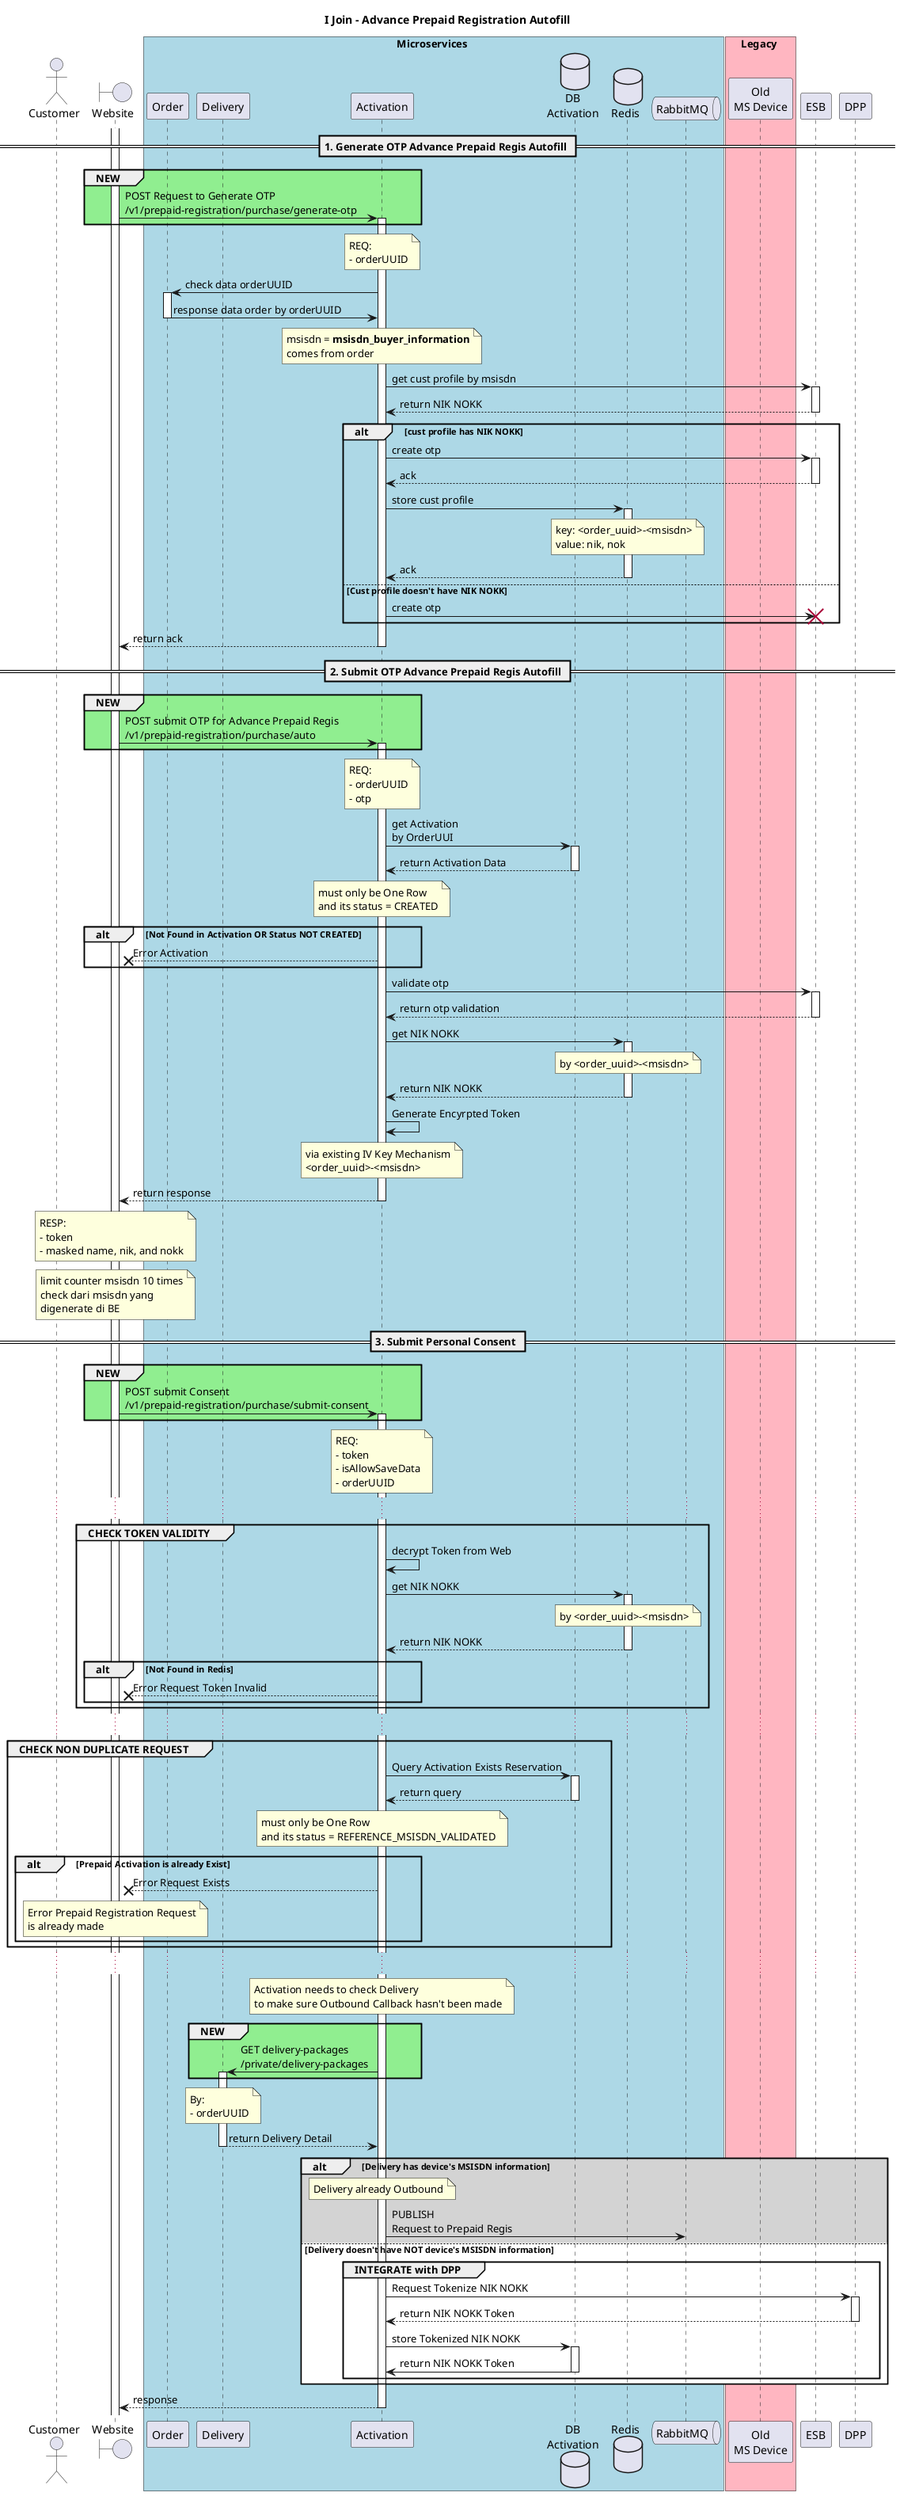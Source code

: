 @startuml "I Join - Advance Prepaid Registration Autofill"

title "I Join - Advance Prepaid Registration Autofill"

actor Customer as cust
boundary Website as web

box Microservices #LightBlue
participant Order as msOrder
participant Delivery as msDelivery
participant Activation as msActivation
database "DB\nActivation" as dbActivation
database Redis as redis
queue "RabbitMQ" as rabbitMq
end box

box Legacy #LightPink
participant "Old\nMS Device" as msDevice
end box

participant ESB as esb
participant DPP as dpp


activate web

== 1. Generate OTP Advance Prepaid Regis Autofill ==
group #LightGreen NEW
    web -> msActivation ++: POST Request to Generate OTP\n/v1/prepaid-registration/purchase/generate-otp
end
note over msActivation
    REQ:
    - orderUUID
end note
msActivation->msOrder++: check data orderUUID
msOrder->msActivation--: response data order by orderUUID
note over msActivation
    msisdn = **msisdn_buyer_information**
    comes from order
end note
msActivation->esb++:get cust profile by msisdn
esb-->msActivation--: return NIK NOKK
alt cust profile has NIK NOKK
    msActivation->esb++: create otp
    esb-->msActivation--: ack
    msActivation->redis++:store cust profile
    note over redis
        key: <order_uuid>-<msisdn>
        value: nik, nok
    end note
    redis-->msActivation--:ack
else Cust profile doesn't have NIK NOKK
    msActivation->esb!!: create otp
end


msActivation --> web --: return ack







== 2. Submit OTP Advance Prepaid Regis Autofill ==
group #LightGreen NEW
    web -> msActivation ++: POST submit OTP for Advance Prepaid Regis\n/v1/prepaid-registration/purchase/auto
end
note over msActivation
    REQ:
    - orderUUID
    - otp
end note
msActivation -> dbActivation ++: get Activation \nby OrderUUI
dbActivation --> msActivation --: return Activation Data
note over msActivation
    must only be One Row
    and its status = CREATED
end note
alt Not Found in Activation OR Status NOT CREATED
    msActivation --x web : Error Activation
end
msActivation -> esb++: validate otp
esb --> msActivation--: return otp validation
msActivation->redis++: get NIK NOKK
note over redis
    by <order_uuid>-<msisdn>
end note
redis-->msActivation--: return NIK NOKK
msActivation -> msActivation : Generate Encyrpted Token
note over msActivation
    via existing IV Key Mechanism
    <order_uuid>-<msisdn>
end note
msActivation --> web --: return response
note over web
    RESP:
    - token
    - masked name, nik, and nokk
end note
note over web
    limit counter msisdn 10 times
    check dari msisdn yang
    digenerate di BE
end note








== 3. Submit Personal Consent ==
group #LightGreen NEW
    web -> msActivation ++: POST submit Consent \n/v1/prepaid-registration/purchase/submit-consent
end
note over msActivation
    REQ:
    - token
    - isAllowSaveData
    - orderUUID
end note
...
group CHECK TOKEN VALIDITY
    msActivation -> msActivation : decrypt Token from Web
    msActivation->redis++: get NIK NOKK
    note over redis
        by <order_uuid>-<msisdn>
    end note
    redis-->msActivation--: return NIK NOKK
    alt Not Found in Redis
        msActivation --x web : Error Request Token Invalid
    end
end
...
group CHECK NON DUPLICATE REQUEST
    msActivation -> dbActivation ++: Query Activation Exists Reservation
    dbActivation --> msActivation --: return query
    note over msActivation
        must only be One Row
        and its status = REFERENCE_MSISDN_VALIDATED
    end note
    alt Prepaid Activation is already Exist
        msActivation --x web : Error Request Exists
        note over web
            Error Prepaid Registration Request
            is already made
        end note
    end
end
...
note over msActivation
    Activation needs to check Delivery
    to make sure Outbound Callback hasn't been made
end note
group #lightGreen NEW
    msActivation -> msDelivery ++: GET delivery-packages\n/private/delivery-packages
end
note over msDelivery
    By:
    - orderUUID
end note
msDelivery --> msActivation --: return Delivery Detail

alt #LightGray Delivery has device's MSISDN information
    note over msActivation
        Delivery already Outbound
    end note
    msActivation -> rabbitMq : PUBLISH \nRequest to Prepaid Regis
else #White Delivery doesn't have NOT device's MSISDN information
    group INTEGRATE with DPP
        msActivation -> dpp ++: Request Tokenize NIK NOKK
        dpp --> msActivation --: return NIK NOKK Token
        msActivation -> dbActivation ++: store Tokenized NIK NOKK
        dbActivation -> msActivation --: return NIK NOKK Token
    end
end

msActivation --> web --: response

@enduml